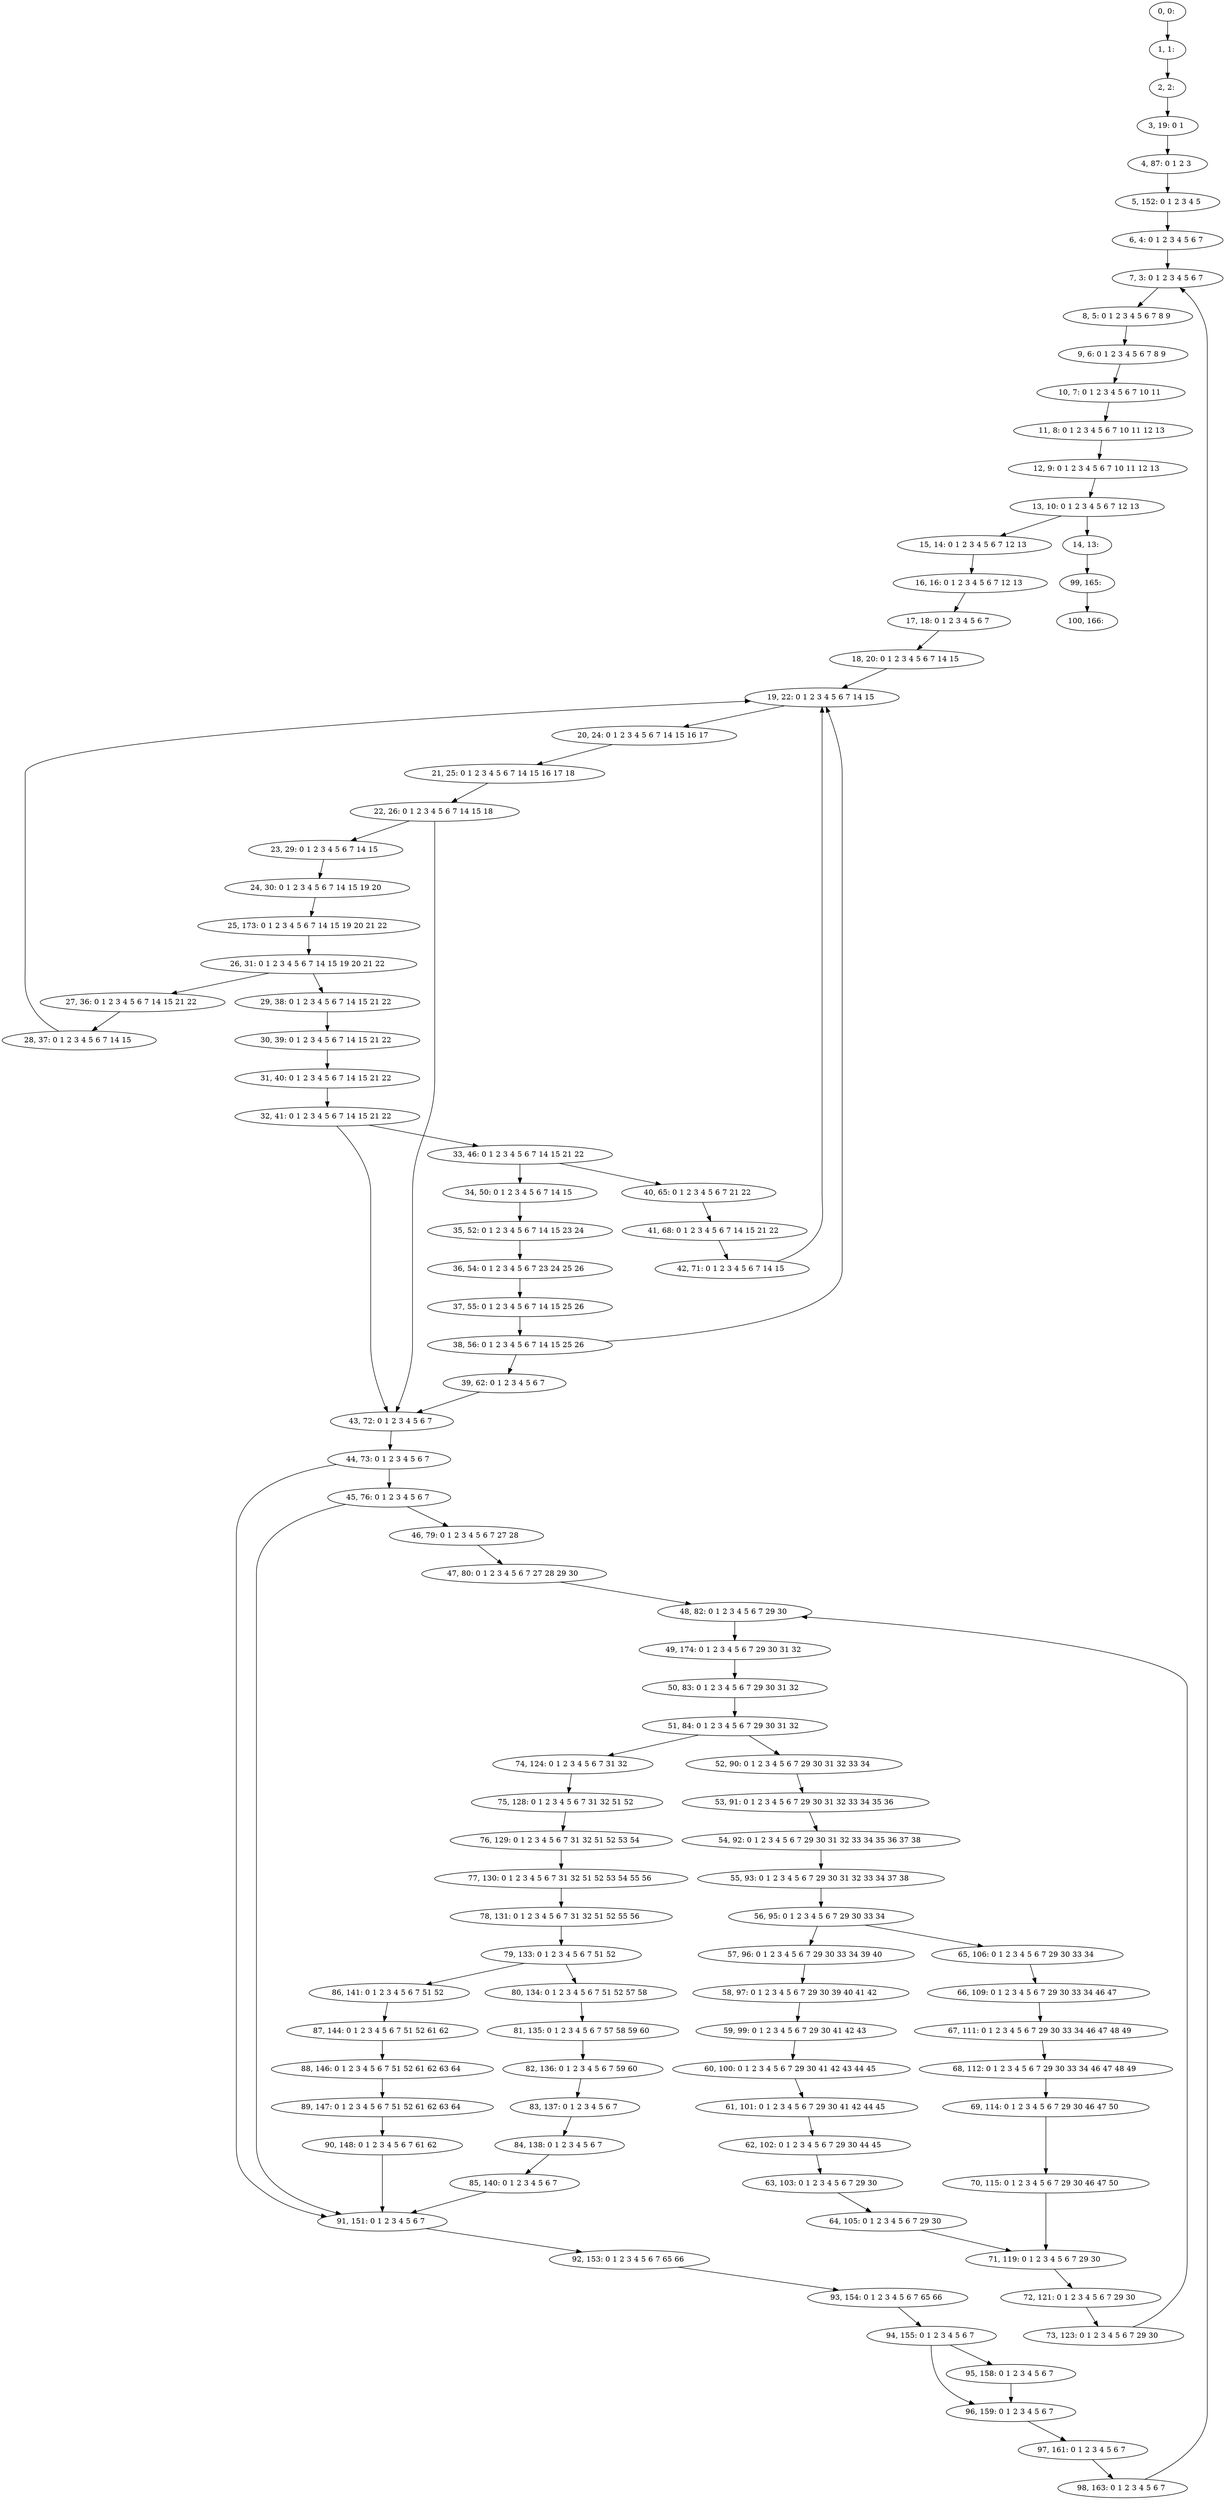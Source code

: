 digraph G {
0[label="0, 0: "];
1[label="1, 1: "];
2[label="2, 2: "];
3[label="3, 19: 0 1 "];
4[label="4, 87: 0 1 2 3 "];
5[label="5, 152: 0 1 2 3 4 5 "];
6[label="6, 4: 0 1 2 3 4 5 6 7 "];
7[label="7, 3: 0 1 2 3 4 5 6 7 "];
8[label="8, 5: 0 1 2 3 4 5 6 7 8 9 "];
9[label="9, 6: 0 1 2 3 4 5 6 7 8 9 "];
10[label="10, 7: 0 1 2 3 4 5 6 7 10 11 "];
11[label="11, 8: 0 1 2 3 4 5 6 7 10 11 12 13 "];
12[label="12, 9: 0 1 2 3 4 5 6 7 10 11 12 13 "];
13[label="13, 10: 0 1 2 3 4 5 6 7 12 13 "];
14[label="14, 13: "];
15[label="15, 14: 0 1 2 3 4 5 6 7 12 13 "];
16[label="16, 16: 0 1 2 3 4 5 6 7 12 13 "];
17[label="17, 18: 0 1 2 3 4 5 6 7 "];
18[label="18, 20: 0 1 2 3 4 5 6 7 14 15 "];
19[label="19, 22: 0 1 2 3 4 5 6 7 14 15 "];
20[label="20, 24: 0 1 2 3 4 5 6 7 14 15 16 17 "];
21[label="21, 25: 0 1 2 3 4 5 6 7 14 15 16 17 18 "];
22[label="22, 26: 0 1 2 3 4 5 6 7 14 15 18 "];
23[label="23, 29: 0 1 2 3 4 5 6 7 14 15 "];
24[label="24, 30: 0 1 2 3 4 5 6 7 14 15 19 20 "];
25[label="25, 173: 0 1 2 3 4 5 6 7 14 15 19 20 21 22 "];
26[label="26, 31: 0 1 2 3 4 5 6 7 14 15 19 20 21 22 "];
27[label="27, 36: 0 1 2 3 4 5 6 7 14 15 21 22 "];
28[label="28, 37: 0 1 2 3 4 5 6 7 14 15 "];
29[label="29, 38: 0 1 2 3 4 5 6 7 14 15 21 22 "];
30[label="30, 39: 0 1 2 3 4 5 6 7 14 15 21 22 "];
31[label="31, 40: 0 1 2 3 4 5 6 7 14 15 21 22 "];
32[label="32, 41: 0 1 2 3 4 5 6 7 14 15 21 22 "];
33[label="33, 46: 0 1 2 3 4 5 6 7 14 15 21 22 "];
34[label="34, 50: 0 1 2 3 4 5 6 7 14 15 "];
35[label="35, 52: 0 1 2 3 4 5 6 7 14 15 23 24 "];
36[label="36, 54: 0 1 2 3 4 5 6 7 23 24 25 26 "];
37[label="37, 55: 0 1 2 3 4 5 6 7 14 15 25 26 "];
38[label="38, 56: 0 1 2 3 4 5 6 7 14 15 25 26 "];
39[label="39, 62: 0 1 2 3 4 5 6 7 "];
40[label="40, 65: 0 1 2 3 4 5 6 7 21 22 "];
41[label="41, 68: 0 1 2 3 4 5 6 7 14 15 21 22 "];
42[label="42, 71: 0 1 2 3 4 5 6 7 14 15 "];
43[label="43, 72: 0 1 2 3 4 5 6 7 "];
44[label="44, 73: 0 1 2 3 4 5 6 7 "];
45[label="45, 76: 0 1 2 3 4 5 6 7 "];
46[label="46, 79: 0 1 2 3 4 5 6 7 27 28 "];
47[label="47, 80: 0 1 2 3 4 5 6 7 27 28 29 30 "];
48[label="48, 82: 0 1 2 3 4 5 6 7 29 30 "];
49[label="49, 174: 0 1 2 3 4 5 6 7 29 30 31 32 "];
50[label="50, 83: 0 1 2 3 4 5 6 7 29 30 31 32 "];
51[label="51, 84: 0 1 2 3 4 5 6 7 29 30 31 32 "];
52[label="52, 90: 0 1 2 3 4 5 6 7 29 30 31 32 33 34 "];
53[label="53, 91: 0 1 2 3 4 5 6 7 29 30 31 32 33 34 35 36 "];
54[label="54, 92: 0 1 2 3 4 5 6 7 29 30 31 32 33 34 35 36 37 38 "];
55[label="55, 93: 0 1 2 3 4 5 6 7 29 30 31 32 33 34 37 38 "];
56[label="56, 95: 0 1 2 3 4 5 6 7 29 30 33 34 "];
57[label="57, 96: 0 1 2 3 4 5 6 7 29 30 33 34 39 40 "];
58[label="58, 97: 0 1 2 3 4 5 6 7 29 30 39 40 41 42 "];
59[label="59, 99: 0 1 2 3 4 5 6 7 29 30 41 42 43 "];
60[label="60, 100: 0 1 2 3 4 5 6 7 29 30 41 42 43 44 45 "];
61[label="61, 101: 0 1 2 3 4 5 6 7 29 30 41 42 44 45 "];
62[label="62, 102: 0 1 2 3 4 5 6 7 29 30 44 45 "];
63[label="63, 103: 0 1 2 3 4 5 6 7 29 30 "];
64[label="64, 105: 0 1 2 3 4 5 6 7 29 30 "];
65[label="65, 106: 0 1 2 3 4 5 6 7 29 30 33 34 "];
66[label="66, 109: 0 1 2 3 4 5 6 7 29 30 33 34 46 47 "];
67[label="67, 111: 0 1 2 3 4 5 6 7 29 30 33 34 46 47 48 49 "];
68[label="68, 112: 0 1 2 3 4 5 6 7 29 30 33 34 46 47 48 49 "];
69[label="69, 114: 0 1 2 3 4 5 6 7 29 30 46 47 50 "];
70[label="70, 115: 0 1 2 3 4 5 6 7 29 30 46 47 50 "];
71[label="71, 119: 0 1 2 3 4 5 6 7 29 30 "];
72[label="72, 121: 0 1 2 3 4 5 6 7 29 30 "];
73[label="73, 123: 0 1 2 3 4 5 6 7 29 30 "];
74[label="74, 124: 0 1 2 3 4 5 6 7 31 32 "];
75[label="75, 128: 0 1 2 3 4 5 6 7 31 32 51 52 "];
76[label="76, 129: 0 1 2 3 4 5 6 7 31 32 51 52 53 54 "];
77[label="77, 130: 0 1 2 3 4 5 6 7 31 32 51 52 53 54 55 56 "];
78[label="78, 131: 0 1 2 3 4 5 6 7 31 32 51 52 55 56 "];
79[label="79, 133: 0 1 2 3 4 5 6 7 51 52 "];
80[label="80, 134: 0 1 2 3 4 5 6 7 51 52 57 58 "];
81[label="81, 135: 0 1 2 3 4 5 6 7 57 58 59 60 "];
82[label="82, 136: 0 1 2 3 4 5 6 7 59 60 "];
83[label="83, 137: 0 1 2 3 4 5 6 7 "];
84[label="84, 138: 0 1 2 3 4 5 6 7 "];
85[label="85, 140: 0 1 2 3 4 5 6 7 "];
86[label="86, 141: 0 1 2 3 4 5 6 7 51 52 "];
87[label="87, 144: 0 1 2 3 4 5 6 7 51 52 61 62 "];
88[label="88, 146: 0 1 2 3 4 5 6 7 51 52 61 62 63 64 "];
89[label="89, 147: 0 1 2 3 4 5 6 7 51 52 61 62 63 64 "];
90[label="90, 148: 0 1 2 3 4 5 6 7 61 62 "];
91[label="91, 151: 0 1 2 3 4 5 6 7 "];
92[label="92, 153: 0 1 2 3 4 5 6 7 65 66 "];
93[label="93, 154: 0 1 2 3 4 5 6 7 65 66 "];
94[label="94, 155: 0 1 2 3 4 5 6 7 "];
95[label="95, 158: 0 1 2 3 4 5 6 7 "];
96[label="96, 159: 0 1 2 3 4 5 6 7 "];
97[label="97, 161: 0 1 2 3 4 5 6 7 "];
98[label="98, 163: 0 1 2 3 4 5 6 7 "];
99[label="99, 165: "];
100[label="100, 166: "];
0->1 ;
1->2 ;
2->3 ;
3->4 ;
4->5 ;
5->6 ;
6->7 ;
7->8 ;
8->9 ;
9->10 ;
10->11 ;
11->12 ;
12->13 ;
13->14 ;
13->15 ;
14->99 ;
15->16 ;
16->17 ;
17->18 ;
18->19 ;
19->20 ;
20->21 ;
21->22 ;
22->23 ;
22->43 ;
23->24 ;
24->25 ;
25->26 ;
26->27 ;
26->29 ;
27->28 ;
28->19 ;
29->30 ;
30->31 ;
31->32 ;
32->33 ;
32->43 ;
33->34 ;
33->40 ;
34->35 ;
35->36 ;
36->37 ;
37->38 ;
38->39 ;
38->19 ;
39->43 ;
40->41 ;
41->42 ;
42->19 ;
43->44 ;
44->45 ;
44->91 ;
45->46 ;
45->91 ;
46->47 ;
47->48 ;
48->49 ;
49->50 ;
50->51 ;
51->52 ;
51->74 ;
52->53 ;
53->54 ;
54->55 ;
55->56 ;
56->57 ;
56->65 ;
57->58 ;
58->59 ;
59->60 ;
60->61 ;
61->62 ;
62->63 ;
63->64 ;
64->71 ;
65->66 ;
66->67 ;
67->68 ;
68->69 ;
69->70 ;
70->71 ;
71->72 ;
72->73 ;
73->48 ;
74->75 ;
75->76 ;
76->77 ;
77->78 ;
78->79 ;
79->80 ;
79->86 ;
80->81 ;
81->82 ;
82->83 ;
83->84 ;
84->85 ;
85->91 ;
86->87 ;
87->88 ;
88->89 ;
89->90 ;
90->91 ;
91->92 ;
92->93 ;
93->94 ;
94->95 ;
94->96 ;
95->96 ;
96->97 ;
97->98 ;
98->7 ;
99->100 ;
}
